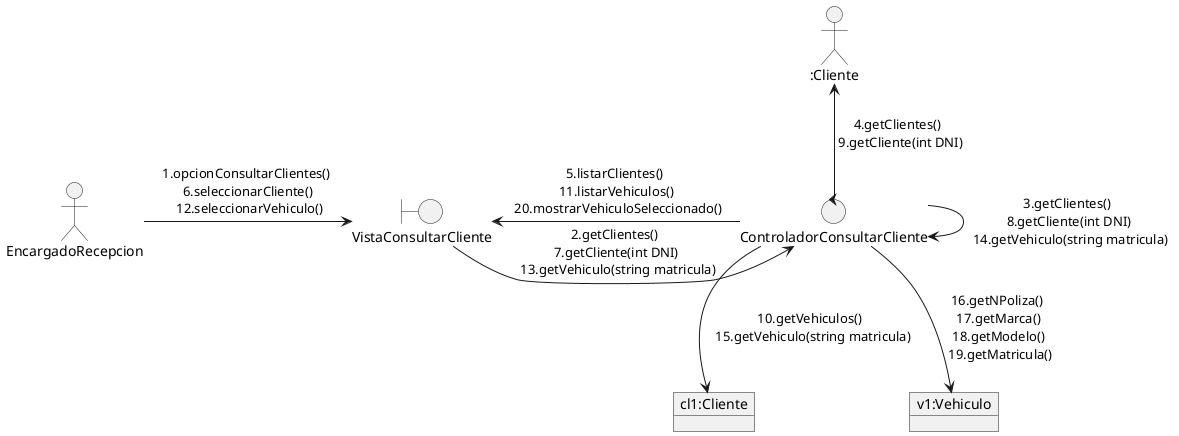 @startuml Diagrama Colaboracion Consultar Cliente
allow_mixing
actor :EncargadoRecepcion: as encRec
boundary "VistaConsultarCliente" as view
control "ControladorConsultarCliente" as ctrl
collections ":Cliente" as col
object "cl1:Cliente" as cli
object "v1:Vehiculo" as veh
encRec->view : 1.opcionConsultarClientes() \n 6.seleccionarCliente() \n 12.seleccionarVehiculo()
view->ctrl : 2.getClientes() \n 7.getCliente(int DNI) \n 13.getVehiculo(string matricula)
ctrl->ctrl : 3.getClientes() \n 8.getCliente(int DNI) \n 14.getVehiculo(string matricula)
ctrl-up->col : 4.getClientes() \n 9.getCliente(int DNI)
ctrl -down-> cli : 10.getVehiculos() \n 15.getVehiculo(string matricula)
ctrl -down-> veh : 16.getNPoliza() \n 17.getMarca() \n 18.getModelo() \n 19.getMatricula()
view<-ctrl : 5.listarClientes() \n 11.listarVehiculos() \n 20.mostrarVehiculoSeleccionado()
@enduml